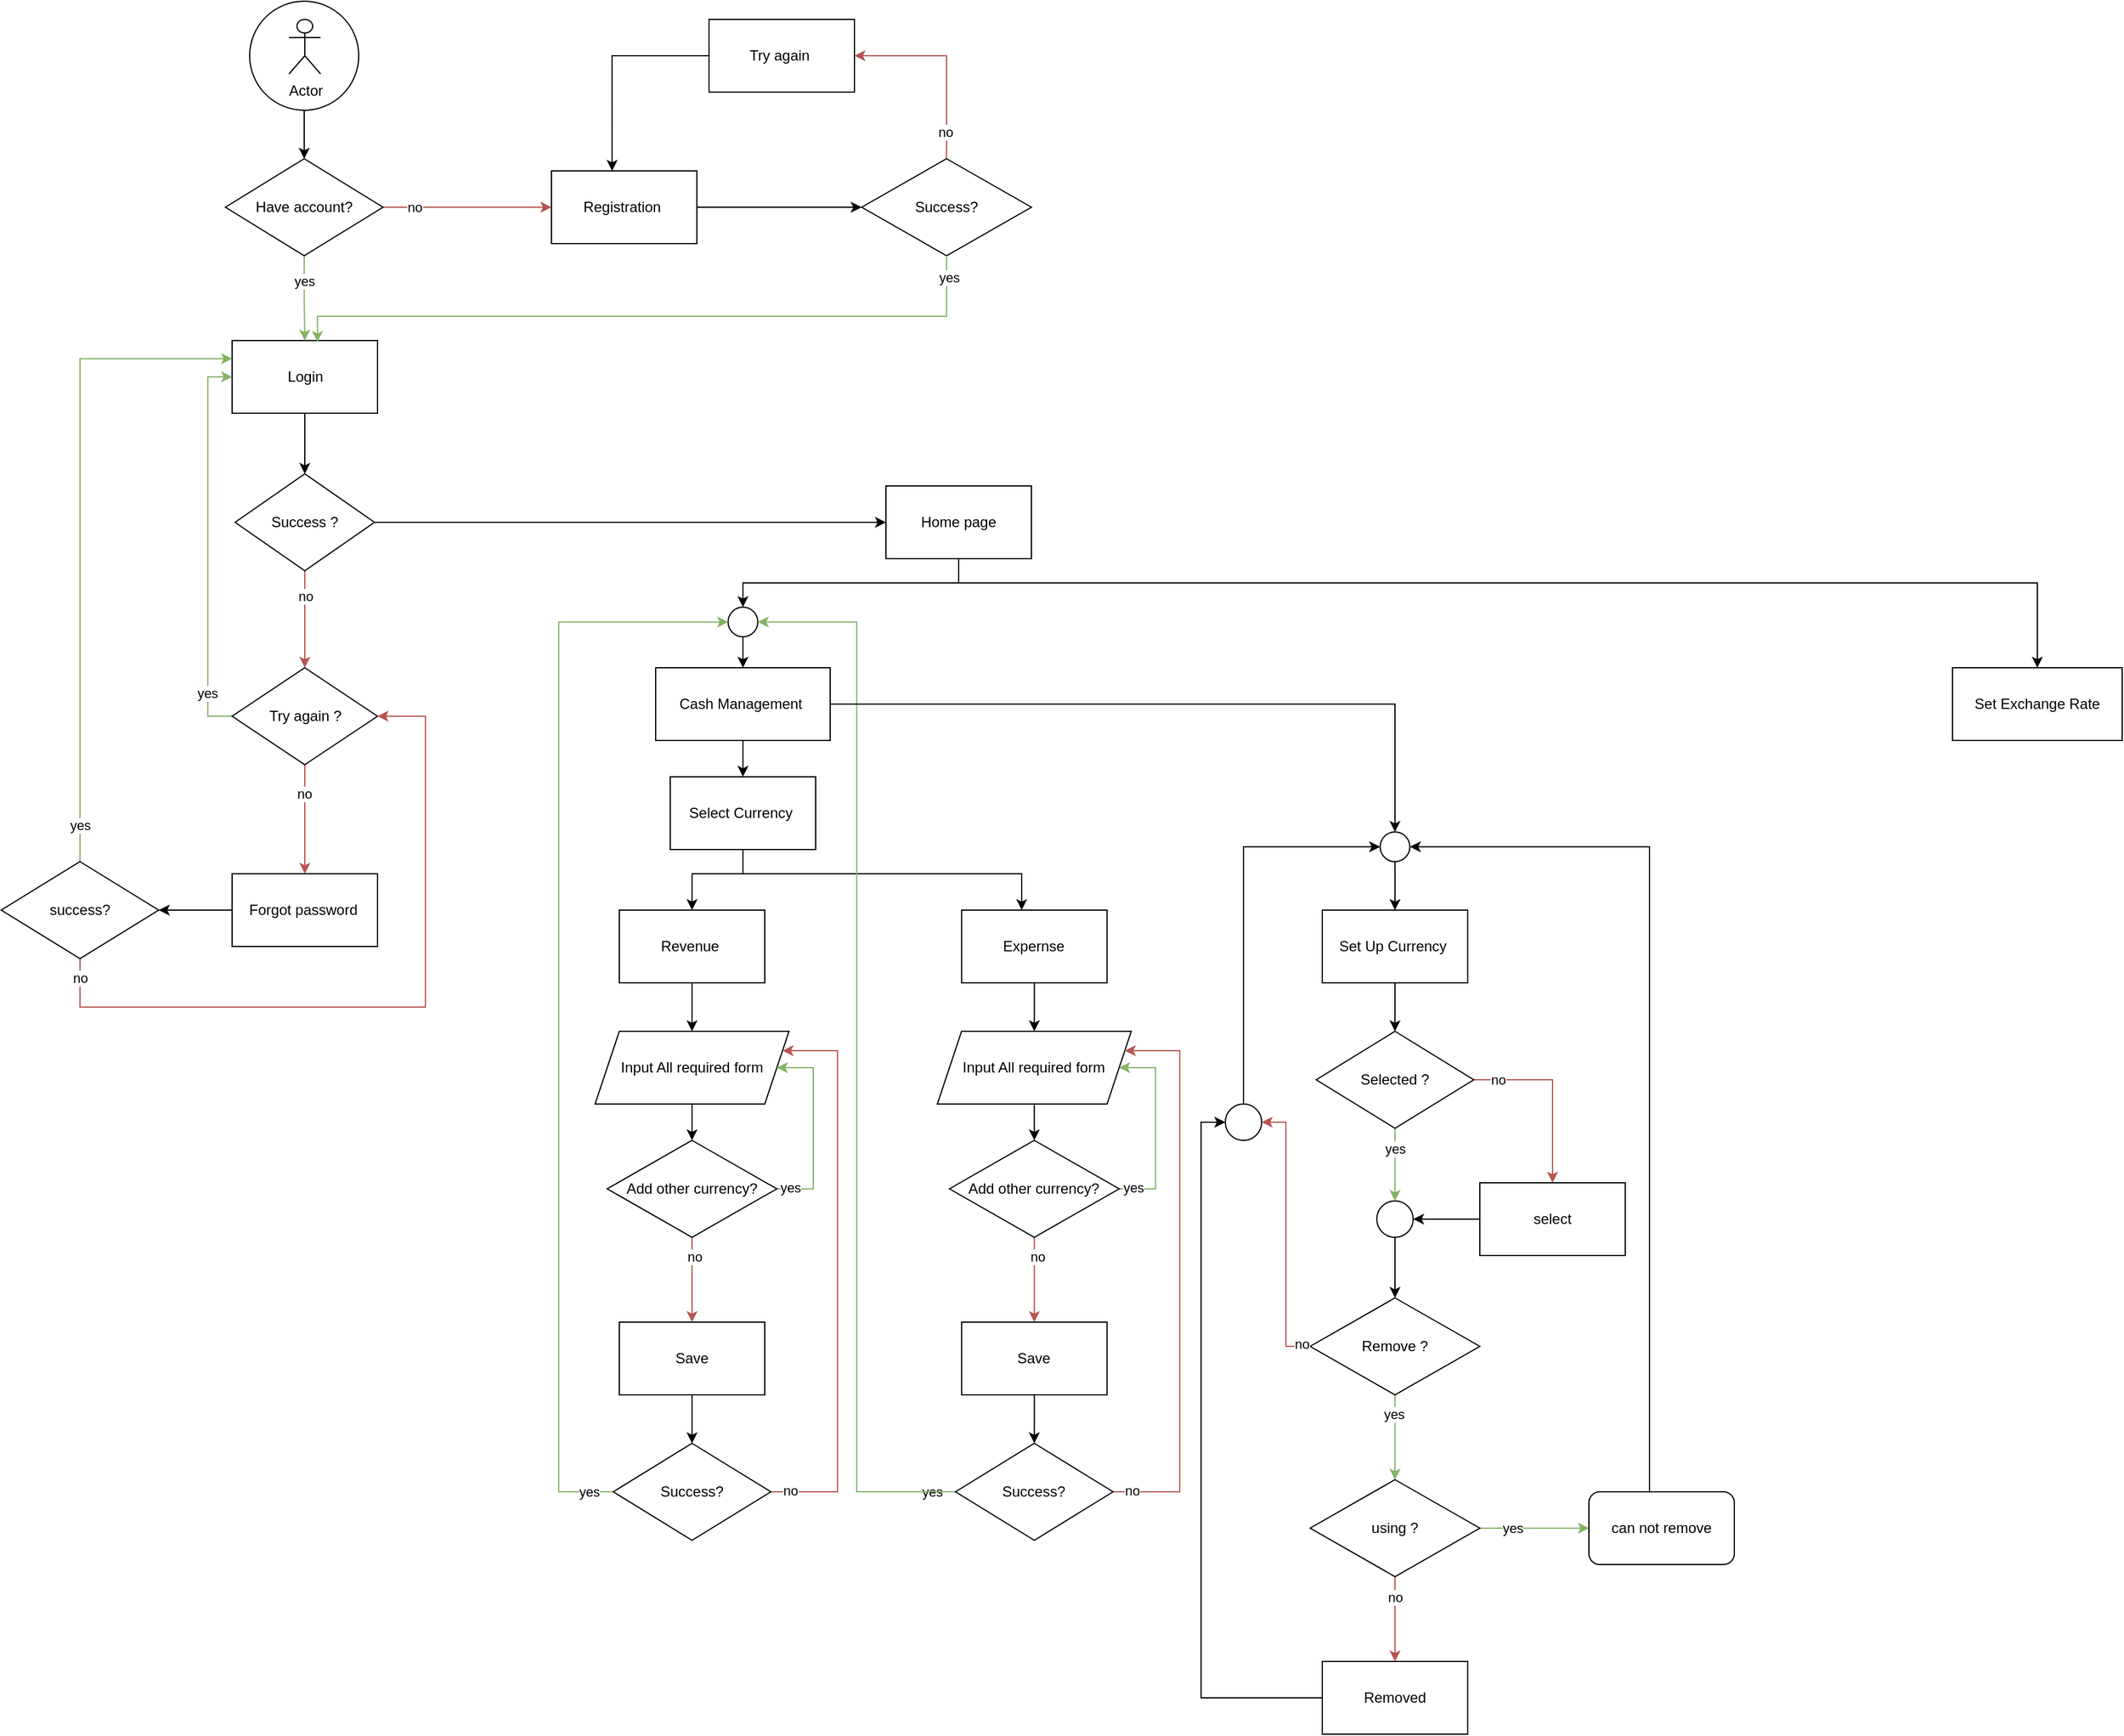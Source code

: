 <mxfile version="22.1.21" type="github">
  <diagram name="Page-1" id="sFdaFdxDaXIZGCfl0hoK">
    <mxGraphModel dx="2876" dy="1120" grid="1" gridSize="10" guides="1" tooltips="1" connect="1" arrows="1" fold="1" page="1" pageScale="1" pageWidth="827" pageHeight="1169" math="0" shadow="0">
      <root>
        <mxCell id="0" />
        <mxCell id="1" parent="0" />
        <mxCell id="cbAIEBdqqNmtDcaVRpag-26" style="edgeStyle=orthogonalEdgeStyle;rounded=0;orthogonalLoop=1;jettySize=auto;html=1;entryX=0.5;entryY=0;entryDx=0;entryDy=0;" parent="1" source="v3WD2MxnCzHF7l0SVA99-8" target="cbAIEBdqqNmtDcaVRpag-25" edge="1">
          <mxGeometry relative="1" as="geometry" />
        </mxCell>
        <mxCell id="v3WD2MxnCzHF7l0SVA99-8" value="" style="ellipse;whiteSpace=wrap;html=1;aspect=fixed;" parent="1" vertex="1">
          <mxGeometry x="45" y="60" width="90" height="90" as="geometry" />
        </mxCell>
        <mxCell id="cbAIEBdqqNmtDcaVRpag-39" style="edgeStyle=orthogonalEdgeStyle;rounded=0;orthogonalLoop=1;jettySize=auto;html=1;entryX=0.5;entryY=0;entryDx=0;entryDy=0;" parent="1" source="cbAIEBdqqNmtDcaVRpag-8" target="cbAIEBdqqNmtDcaVRpag-38" edge="1">
          <mxGeometry relative="1" as="geometry" />
        </mxCell>
        <mxCell id="cbAIEBdqqNmtDcaVRpag-8" value="Login" style="rounded=0;whiteSpace=wrap;html=1;" parent="1" vertex="1">
          <mxGeometry x="30.5" y="340" width="120" height="60" as="geometry" />
        </mxCell>
        <mxCell id="cbAIEBdqqNmtDcaVRpag-27" value="" style="edgeStyle=orthogonalEdgeStyle;rounded=0;orthogonalLoop=1;jettySize=auto;html=1;fillColor=#d5e8d4;strokeColor=#82b366;" parent="1" source="cbAIEBdqqNmtDcaVRpag-25" target="cbAIEBdqqNmtDcaVRpag-8" edge="1">
          <mxGeometry relative="1" as="geometry" />
        </mxCell>
        <mxCell id="cbAIEBdqqNmtDcaVRpag-62" value="yes" style="edgeLabel;html=1;align=center;verticalAlign=middle;resizable=0;points=[];" parent="cbAIEBdqqNmtDcaVRpag-27" vertex="1" connectable="0">
          <mxGeometry x="-0.734" relative="1" as="geometry">
            <mxPoint y="11" as="offset" />
          </mxGeometry>
        </mxCell>
        <mxCell id="cbAIEBdqqNmtDcaVRpag-29" style="edgeStyle=orthogonalEdgeStyle;rounded=0;orthogonalLoop=1;jettySize=auto;html=1;fillColor=#f8cecc;strokeColor=#b85450;" parent="1" source="cbAIEBdqqNmtDcaVRpag-25" target="cbAIEBdqqNmtDcaVRpag-28" edge="1">
          <mxGeometry relative="1" as="geometry" />
        </mxCell>
        <mxCell id="cbAIEBdqqNmtDcaVRpag-61" value="no" style="edgeLabel;html=1;align=center;verticalAlign=middle;resizable=0;points=[];" parent="cbAIEBdqqNmtDcaVRpag-29" vertex="1" connectable="0">
          <mxGeometry x="0.089" relative="1" as="geometry">
            <mxPoint x="-50" as="offset" />
          </mxGeometry>
        </mxCell>
        <mxCell id="cbAIEBdqqNmtDcaVRpag-25" value="Have account?" style="rhombus;whiteSpace=wrap;html=1;" parent="1" vertex="1">
          <mxGeometry x="25" y="190" width="130" height="80" as="geometry" />
        </mxCell>
        <mxCell id="cbAIEBdqqNmtDcaVRpag-32" style="edgeStyle=orthogonalEdgeStyle;rounded=0;orthogonalLoop=1;jettySize=auto;html=1;entryX=0;entryY=0.5;entryDx=0;entryDy=0;" parent="1" source="cbAIEBdqqNmtDcaVRpag-28" target="cbAIEBdqqNmtDcaVRpag-30" edge="1">
          <mxGeometry relative="1" as="geometry" />
        </mxCell>
        <mxCell id="cbAIEBdqqNmtDcaVRpag-28" value="Registration&amp;nbsp;" style="rounded=0;whiteSpace=wrap;html=1;" parent="1" vertex="1">
          <mxGeometry x="294" y="200" width="120" height="60" as="geometry" />
        </mxCell>
        <mxCell id="cbAIEBdqqNmtDcaVRpag-71" style="edgeStyle=orthogonalEdgeStyle;rounded=0;orthogonalLoop=1;jettySize=auto;html=1;entryX=1;entryY=0.5;entryDx=0;entryDy=0;exitX=0.5;exitY=0;exitDx=0;exitDy=0;fillColor=#f8cecc;strokeColor=#b85450;" parent="1" source="cbAIEBdqqNmtDcaVRpag-30" target="cbAIEBdqqNmtDcaVRpag-65" edge="1">
          <mxGeometry relative="1" as="geometry">
            <Array as="points">
              <mxPoint x="620" y="105" />
            </Array>
          </mxGeometry>
        </mxCell>
        <mxCell id="cbAIEBdqqNmtDcaVRpag-72" value="no" style="edgeLabel;html=1;align=center;verticalAlign=middle;resizable=0;points=[];" parent="cbAIEBdqqNmtDcaVRpag-71" vertex="1" connectable="0">
          <mxGeometry x="-0.721" y="1" relative="1" as="geometry">
            <mxPoint as="offset" />
          </mxGeometry>
        </mxCell>
        <mxCell id="cbAIEBdqqNmtDcaVRpag-30" value="Success?" style="rhombus;whiteSpace=wrap;html=1;" parent="1" vertex="1">
          <mxGeometry x="550" y="190" width="140" height="80" as="geometry" />
        </mxCell>
        <mxCell id="JdCSDH2BRABHnU54pqJm-5" style="edgeStyle=orthogonalEdgeStyle;rounded=0;orthogonalLoop=1;jettySize=auto;html=1;entryX=0.5;entryY=0;entryDx=0;entryDy=0;" parent="1" source="JdCSDH2BRABHnU54pqJm-6" target="JdCSDH2BRABHnU54pqJm-4" edge="1">
          <mxGeometry relative="1" as="geometry">
            <Array as="points">
              <mxPoint x="452" y="570" />
            </Array>
          </mxGeometry>
        </mxCell>
        <mxCell id="JdCSDH2BRABHnU54pqJm-101" style="edgeStyle=orthogonalEdgeStyle;rounded=0;orthogonalLoop=1;jettySize=auto;html=1;entryX=0.5;entryY=0;entryDx=0;entryDy=0;" parent="1" source="cbAIEBdqqNmtDcaVRpag-36" target="JdCSDH2BRABHnU54pqJm-100" edge="1">
          <mxGeometry relative="1" as="geometry">
            <Array as="points">
              <mxPoint x="630" y="540" />
              <mxPoint x="1520" y="540" />
            </Array>
          </mxGeometry>
        </mxCell>
        <mxCell id="cbAIEBdqqNmtDcaVRpag-36" value="Home page" style="rounded=0;whiteSpace=wrap;html=1;" parent="1" vertex="1">
          <mxGeometry x="570" y="460" width="120" height="60" as="geometry" />
        </mxCell>
        <mxCell id="cbAIEBdqqNmtDcaVRpag-78" style="edgeStyle=orthogonalEdgeStyle;rounded=0;orthogonalLoop=1;jettySize=auto;html=1;entryX=0.5;entryY=0;entryDx=0;entryDy=0;fillColor=#f8cecc;strokeColor=#b85450;" parent="1" source="cbAIEBdqqNmtDcaVRpag-38" target="cbAIEBdqqNmtDcaVRpag-44" edge="1">
          <mxGeometry relative="1" as="geometry" />
        </mxCell>
        <mxCell id="cbAIEBdqqNmtDcaVRpag-79" value="no&lt;br&gt;" style="edgeLabel;html=1;align=center;verticalAlign=middle;resizable=0;points=[];" parent="cbAIEBdqqNmtDcaVRpag-78" vertex="1" connectable="0">
          <mxGeometry x="-0.617" y="-2" relative="1" as="geometry">
            <mxPoint x="2" y="5" as="offset" />
          </mxGeometry>
        </mxCell>
        <mxCell id="cbAIEBdqqNmtDcaVRpag-90" style="edgeStyle=orthogonalEdgeStyle;rounded=0;orthogonalLoop=1;jettySize=auto;html=1;" parent="1" source="cbAIEBdqqNmtDcaVRpag-38" target="cbAIEBdqqNmtDcaVRpag-36" edge="1">
          <mxGeometry relative="1" as="geometry" />
        </mxCell>
        <mxCell id="cbAIEBdqqNmtDcaVRpag-38" value="Success ?" style="rhombus;whiteSpace=wrap;html=1;" parent="1" vertex="1">
          <mxGeometry x="33" y="450" width="115" height="80" as="geometry" />
        </mxCell>
        <mxCell id="cbAIEBdqqNmtDcaVRpag-48" style="edgeStyle=orthogonalEdgeStyle;rounded=0;orthogonalLoop=1;jettySize=auto;html=1;entryX=0;entryY=0.5;entryDx=0;entryDy=0;exitX=0;exitY=0.5;exitDx=0;exitDy=0;fillColor=#d5e8d4;strokeColor=#82b366;" parent="1" source="cbAIEBdqqNmtDcaVRpag-44" target="cbAIEBdqqNmtDcaVRpag-8" edge="1">
          <mxGeometry relative="1" as="geometry">
            <mxPoint x="-20" y="640" as="targetPoint" />
          </mxGeometry>
        </mxCell>
        <mxCell id="cbAIEBdqqNmtDcaVRpag-82" value="yes" style="edgeLabel;html=1;align=center;verticalAlign=middle;resizable=0;points=[];" parent="cbAIEBdqqNmtDcaVRpag-48" vertex="1" connectable="0">
          <mxGeometry x="-0.659" y="-3" relative="1" as="geometry">
            <mxPoint x="-4" y="15" as="offset" />
          </mxGeometry>
        </mxCell>
        <mxCell id="cbAIEBdqqNmtDcaVRpag-50" style="edgeStyle=orthogonalEdgeStyle;rounded=0;orthogonalLoop=1;jettySize=auto;html=1;entryX=0.5;entryY=0;entryDx=0;entryDy=0;fillColor=#f8cecc;strokeColor=#b85450;" parent="1" source="cbAIEBdqqNmtDcaVRpag-44" target="cbAIEBdqqNmtDcaVRpag-49" edge="1">
          <mxGeometry relative="1" as="geometry" />
        </mxCell>
        <mxCell id="cbAIEBdqqNmtDcaVRpag-87" value="no" style="edgeLabel;html=1;align=center;verticalAlign=middle;resizable=0;points=[];" parent="cbAIEBdqqNmtDcaVRpag-50" vertex="1" connectable="0">
          <mxGeometry x="-0.479" y="-1" relative="1" as="geometry">
            <mxPoint as="offset" />
          </mxGeometry>
        </mxCell>
        <mxCell id="cbAIEBdqqNmtDcaVRpag-44" value="Try again ?" style="rhombus;whiteSpace=wrap;html=1;" parent="1" vertex="1">
          <mxGeometry x="30.5" y="610" width="120" height="80" as="geometry" />
        </mxCell>
        <mxCell id="cbAIEBdqqNmtDcaVRpag-81" style="edgeStyle=orthogonalEdgeStyle;rounded=0;orthogonalLoop=1;jettySize=auto;html=1;entryX=1;entryY=0.5;entryDx=0;entryDy=0;" parent="1" source="cbAIEBdqqNmtDcaVRpag-49" target="cbAIEBdqqNmtDcaVRpag-51" edge="1">
          <mxGeometry relative="1" as="geometry" />
        </mxCell>
        <mxCell id="cbAIEBdqqNmtDcaVRpag-49" value="Forgot password&amp;nbsp;" style="rounded=0;whiteSpace=wrap;html=1;" parent="1" vertex="1">
          <mxGeometry x="30.5" y="780" width="120" height="60" as="geometry" />
        </mxCell>
        <mxCell id="cbAIEBdqqNmtDcaVRpag-83" style="edgeStyle=orthogonalEdgeStyle;rounded=0;orthogonalLoop=1;jettySize=auto;html=1;entryX=1;entryY=0.5;entryDx=0;entryDy=0;fillColor=#f8cecc;strokeColor=#b85450;" parent="1" source="cbAIEBdqqNmtDcaVRpag-51" target="cbAIEBdqqNmtDcaVRpag-44" edge="1">
          <mxGeometry relative="1" as="geometry">
            <Array as="points">
              <mxPoint x="-95" y="890" />
              <mxPoint x="190" y="890" />
              <mxPoint x="190" y="650" />
            </Array>
          </mxGeometry>
        </mxCell>
        <mxCell id="cbAIEBdqqNmtDcaVRpag-84" value="no" style="edgeLabel;html=1;align=center;verticalAlign=middle;resizable=0;points=[];" parent="cbAIEBdqqNmtDcaVRpag-83" vertex="1" connectable="0">
          <mxGeometry x="-0.732" relative="1" as="geometry">
            <mxPoint x="-41" y="-24" as="offset" />
          </mxGeometry>
        </mxCell>
        <mxCell id="cbAIEBdqqNmtDcaVRpag-85" style="edgeStyle=orthogonalEdgeStyle;rounded=0;orthogonalLoop=1;jettySize=auto;html=1;entryX=0;entryY=0.25;entryDx=0;entryDy=0;fillColor=#d5e8d4;strokeColor=#82b366;" parent="1" source="cbAIEBdqqNmtDcaVRpag-51" target="cbAIEBdqqNmtDcaVRpag-8" edge="1">
          <mxGeometry relative="1" as="geometry">
            <Array as="points">
              <mxPoint x="-95" y="355" />
            </Array>
          </mxGeometry>
        </mxCell>
        <mxCell id="cbAIEBdqqNmtDcaVRpag-86" value="yes" style="edgeLabel;html=1;align=center;verticalAlign=middle;resizable=0;points=[];" parent="cbAIEBdqqNmtDcaVRpag-85" vertex="1" connectable="0">
          <mxGeometry x="-0.879" y="4" relative="1" as="geometry">
            <mxPoint x="4" y="2" as="offset" />
          </mxGeometry>
        </mxCell>
        <mxCell id="cbAIEBdqqNmtDcaVRpag-51" value="success?" style="rhombus;whiteSpace=wrap;html=1;" parent="1" vertex="1">
          <mxGeometry x="-160" y="770" width="130" height="80" as="geometry" />
        </mxCell>
        <mxCell id="cbAIEBdqqNmtDcaVRpag-65" value="Try again&amp;nbsp;" style="rounded=0;whiteSpace=wrap;html=1;" parent="1" vertex="1">
          <mxGeometry x="424" y="75" width="120" height="60" as="geometry" />
        </mxCell>
        <mxCell id="cbAIEBdqqNmtDcaVRpag-68" style="edgeStyle=orthogonalEdgeStyle;rounded=0;orthogonalLoop=1;jettySize=auto;html=1;entryX=0.417;entryY=0;entryDx=0;entryDy=0;entryPerimeter=0;" parent="1" source="cbAIEBdqqNmtDcaVRpag-65" target="cbAIEBdqqNmtDcaVRpag-28" edge="1">
          <mxGeometry relative="1" as="geometry" />
        </mxCell>
        <mxCell id="cbAIEBdqqNmtDcaVRpag-88" style="edgeStyle=orthogonalEdgeStyle;rounded=0;orthogonalLoop=1;jettySize=auto;html=1;entryX=0.587;entryY=0.019;entryDx=0;entryDy=0;entryPerimeter=0;fillColor=#d5e8d4;strokeColor=#82b366;" parent="1" source="cbAIEBdqqNmtDcaVRpag-30" target="cbAIEBdqqNmtDcaVRpag-8" edge="1">
          <mxGeometry relative="1" as="geometry">
            <Array as="points">
              <mxPoint x="620" y="320" />
              <mxPoint x="100" y="320" />
            </Array>
          </mxGeometry>
        </mxCell>
        <mxCell id="cbAIEBdqqNmtDcaVRpag-89" value="yes" style="edgeLabel;html=1;align=center;verticalAlign=middle;resizable=0;points=[];" parent="cbAIEBdqqNmtDcaVRpag-88" vertex="1" connectable="0">
          <mxGeometry x="-0.94" y="2" relative="1" as="geometry">
            <mxPoint as="offset" />
          </mxGeometry>
        </mxCell>
        <mxCell id="JdCSDH2BRABHnU54pqJm-3" value="Actor" style="shape=umlActor;verticalLabelPosition=bottom;verticalAlign=top;html=1;outlineConnect=0;" parent="1" vertex="1">
          <mxGeometry x="77.5" y="75" width="26" height="45" as="geometry" />
        </mxCell>
        <mxCell id="JdCSDH2BRABHnU54pqJm-9" style="edgeStyle=orthogonalEdgeStyle;rounded=0;orthogonalLoop=1;jettySize=auto;html=1;entryX=0.5;entryY=0;entryDx=0;entryDy=0;" parent="1" source="JdCSDH2BRABHnU54pqJm-4" target="JdCSDH2BRABHnU54pqJm-8" edge="1">
          <mxGeometry relative="1" as="geometry" />
        </mxCell>
        <mxCell id="JdCSDH2BRABHnU54pqJm-4" value="Cash Management&amp;nbsp;" style="rounded=0;whiteSpace=wrap;html=1;" parent="1" vertex="1">
          <mxGeometry x="380" y="610" width="144" height="60" as="geometry" />
        </mxCell>
        <mxCell id="JdCSDH2BRABHnU54pqJm-7" value="" style="edgeStyle=orthogonalEdgeStyle;rounded=0;orthogonalLoop=1;jettySize=auto;html=1;entryX=0.5;entryY=0;entryDx=0;entryDy=0;" parent="1" source="cbAIEBdqqNmtDcaVRpag-36" target="JdCSDH2BRABHnU54pqJm-6" edge="1">
          <mxGeometry relative="1" as="geometry">
            <mxPoint x="630" y="530" as="sourcePoint" />
            <mxPoint x="422" y="580" as="targetPoint" />
            <Array as="points">
              <mxPoint x="630" y="540" />
              <mxPoint x="452" y="540" />
            </Array>
          </mxGeometry>
        </mxCell>
        <mxCell id="JdCSDH2BRABHnU54pqJm-6" value="" style="ellipse;whiteSpace=wrap;html=1;aspect=fixed;" parent="1" vertex="1">
          <mxGeometry x="439.75" y="560" width="24.5" height="24.5" as="geometry" />
        </mxCell>
        <mxCell id="JdCSDH2BRABHnU54pqJm-12" style="edgeStyle=orthogonalEdgeStyle;rounded=0;orthogonalLoop=1;jettySize=auto;html=1;entryX=0.5;entryY=0;entryDx=0;entryDy=0;" parent="1" source="JdCSDH2BRABHnU54pqJm-8" target="JdCSDH2BRABHnU54pqJm-11" edge="1">
          <mxGeometry relative="1" as="geometry">
            <Array as="points">
              <mxPoint x="452" y="780" />
              <mxPoint x="410" y="780" />
            </Array>
          </mxGeometry>
        </mxCell>
        <mxCell id="JdCSDH2BRABHnU54pqJm-47" style="edgeStyle=orthogonalEdgeStyle;rounded=0;orthogonalLoop=1;jettySize=auto;html=1;" parent="1" source="JdCSDH2BRABHnU54pqJm-8" target="JdCSDH2BRABHnU54pqJm-32" edge="1">
          <mxGeometry relative="1" as="geometry">
            <Array as="points">
              <mxPoint x="452" y="780" />
              <mxPoint x="682" y="780" />
            </Array>
          </mxGeometry>
        </mxCell>
        <mxCell id="JdCSDH2BRABHnU54pqJm-8" value="Select Currency&amp;nbsp;" style="rounded=0;whiteSpace=wrap;html=1;" parent="1" vertex="1">
          <mxGeometry x="392" y="700" width="120" height="60" as="geometry" />
        </mxCell>
        <mxCell id="JdCSDH2BRABHnU54pqJm-14" style="edgeStyle=orthogonalEdgeStyle;rounded=0;orthogonalLoop=1;jettySize=auto;html=1;" parent="1" source="JdCSDH2BRABHnU54pqJm-11" target="JdCSDH2BRABHnU54pqJm-13" edge="1">
          <mxGeometry relative="1" as="geometry" />
        </mxCell>
        <mxCell id="JdCSDH2BRABHnU54pqJm-11" value="Revenue&amp;nbsp;" style="rounded=0;whiteSpace=wrap;html=1;" parent="1" vertex="1">
          <mxGeometry x="350" y="810" width="120" height="60" as="geometry" />
        </mxCell>
        <mxCell id="JdCSDH2BRABHnU54pqJm-17" style="edgeStyle=orthogonalEdgeStyle;rounded=0;orthogonalLoop=1;jettySize=auto;html=1;entryX=0.5;entryY=0;entryDx=0;entryDy=0;" parent="1" source="JdCSDH2BRABHnU54pqJm-13" target="JdCSDH2BRABHnU54pqJm-15" edge="1">
          <mxGeometry relative="1" as="geometry" />
        </mxCell>
        <mxCell id="JdCSDH2BRABHnU54pqJm-13" value="Input All required form" style="shape=parallelogram;perimeter=parallelogramPerimeter;whiteSpace=wrap;html=1;fixedSize=1;" parent="1" vertex="1">
          <mxGeometry x="330" y="910" width="160" height="60" as="geometry" />
        </mxCell>
        <mxCell id="JdCSDH2BRABHnU54pqJm-18" style="edgeStyle=orthogonalEdgeStyle;rounded=0;orthogonalLoop=1;jettySize=auto;html=1;entryX=1;entryY=0.5;entryDx=0;entryDy=0;exitX=1;exitY=0.5;exitDx=0;exitDy=0;fillColor=#d5e8d4;strokeColor=#82b366;" parent="1" source="JdCSDH2BRABHnU54pqJm-15" target="JdCSDH2BRABHnU54pqJm-13" edge="1">
          <mxGeometry relative="1" as="geometry">
            <Array as="points">
              <mxPoint x="510" y="1040" />
              <mxPoint x="510" y="940" />
            </Array>
          </mxGeometry>
        </mxCell>
        <mxCell id="JdCSDH2BRABHnU54pqJm-19" value="yes" style="edgeLabel;html=1;align=center;verticalAlign=middle;resizable=0;points=[];" parent="JdCSDH2BRABHnU54pqJm-18" vertex="1" connectable="0">
          <mxGeometry x="-0.872" relative="1" as="geometry">
            <mxPoint x="1" y="-1" as="offset" />
          </mxGeometry>
        </mxCell>
        <mxCell id="JdCSDH2BRABHnU54pqJm-21" value="" style="edgeStyle=orthogonalEdgeStyle;rounded=0;orthogonalLoop=1;jettySize=auto;html=1;fillColor=#f8cecc;strokeColor=#b85450;" parent="1" source="JdCSDH2BRABHnU54pqJm-15" target="JdCSDH2BRABHnU54pqJm-20" edge="1">
          <mxGeometry relative="1" as="geometry" />
        </mxCell>
        <mxCell id="JdCSDH2BRABHnU54pqJm-26" value="no" style="edgeLabel;html=1;align=center;verticalAlign=middle;resizable=0;points=[];" parent="JdCSDH2BRABHnU54pqJm-21" vertex="1" connectable="0">
          <mxGeometry x="-0.546" y="2" relative="1" as="geometry">
            <mxPoint as="offset" />
          </mxGeometry>
        </mxCell>
        <mxCell id="JdCSDH2BRABHnU54pqJm-15" value="Add other currency?" style="rhombus;whiteSpace=wrap;html=1;" parent="1" vertex="1">
          <mxGeometry x="340" y="1000" width="140" height="80" as="geometry" />
        </mxCell>
        <mxCell id="JdCSDH2BRABHnU54pqJm-25" style="edgeStyle=orthogonalEdgeStyle;rounded=0;orthogonalLoop=1;jettySize=auto;html=1;entryX=0.5;entryY=0;entryDx=0;entryDy=0;" parent="1" source="JdCSDH2BRABHnU54pqJm-20" target="JdCSDH2BRABHnU54pqJm-22" edge="1">
          <mxGeometry relative="1" as="geometry" />
        </mxCell>
        <mxCell id="JdCSDH2BRABHnU54pqJm-20" value="Save" style="rounded=0;whiteSpace=wrap;html=1;" parent="1" vertex="1">
          <mxGeometry x="350" y="1150" width="120" height="60" as="geometry" />
        </mxCell>
        <mxCell id="JdCSDH2BRABHnU54pqJm-27" style="edgeStyle=orthogonalEdgeStyle;rounded=0;orthogonalLoop=1;jettySize=auto;html=1;entryX=1;entryY=0.25;entryDx=0;entryDy=0;fillColor=#f8cecc;strokeColor=#b85450;" parent="1" source="JdCSDH2BRABHnU54pqJm-22" target="JdCSDH2BRABHnU54pqJm-13" edge="1">
          <mxGeometry relative="1" as="geometry">
            <Array as="points">
              <mxPoint x="530" y="1290" />
              <mxPoint x="530" y="926" />
            </Array>
          </mxGeometry>
        </mxCell>
        <mxCell id="JdCSDH2BRABHnU54pqJm-28" value="no" style="edgeLabel;html=1;align=center;verticalAlign=middle;resizable=0;points=[];" parent="JdCSDH2BRABHnU54pqJm-27" vertex="1" connectable="0">
          <mxGeometry x="-0.933" y="1" relative="1" as="geometry">
            <mxPoint as="offset" />
          </mxGeometry>
        </mxCell>
        <mxCell id="JdCSDH2BRABHnU54pqJm-29" style="edgeStyle=orthogonalEdgeStyle;rounded=0;orthogonalLoop=1;jettySize=auto;html=1;entryX=0;entryY=0.5;entryDx=0;entryDy=0;fillColor=#d5e8d4;strokeColor=#82b366;" parent="1" source="JdCSDH2BRABHnU54pqJm-22" target="JdCSDH2BRABHnU54pqJm-6" edge="1">
          <mxGeometry relative="1" as="geometry">
            <Array as="points">
              <mxPoint x="300" y="1290" />
              <mxPoint x="300" y="572" />
            </Array>
          </mxGeometry>
        </mxCell>
        <mxCell id="JdCSDH2BRABHnU54pqJm-30" value="yes" style="edgeLabel;html=1;align=center;verticalAlign=middle;resizable=0;points=[];" parent="JdCSDH2BRABHnU54pqJm-29" vertex="1" connectable="0">
          <mxGeometry x="-0.956" relative="1" as="geometry">
            <mxPoint as="offset" />
          </mxGeometry>
        </mxCell>
        <mxCell id="JdCSDH2BRABHnU54pqJm-22" value="Success?" style="rhombus;whiteSpace=wrap;html=1;" parent="1" vertex="1">
          <mxGeometry x="345" y="1250" width="130" height="80" as="geometry" />
        </mxCell>
        <mxCell id="JdCSDH2BRABHnU54pqJm-31" style="edgeStyle=orthogonalEdgeStyle;rounded=0;orthogonalLoop=1;jettySize=auto;html=1;" parent="1" source="JdCSDH2BRABHnU54pqJm-32" target="JdCSDH2BRABHnU54pqJm-34" edge="1">
          <mxGeometry relative="1" as="geometry" />
        </mxCell>
        <mxCell id="JdCSDH2BRABHnU54pqJm-32" value="Expernse" style="rounded=0;whiteSpace=wrap;html=1;" parent="1" vertex="1">
          <mxGeometry x="632.41" y="810" width="120" height="60" as="geometry" />
        </mxCell>
        <mxCell id="JdCSDH2BRABHnU54pqJm-33" style="edgeStyle=orthogonalEdgeStyle;rounded=0;orthogonalLoop=1;jettySize=auto;html=1;entryX=0.5;entryY=0;entryDx=0;entryDy=0;" parent="1" source="JdCSDH2BRABHnU54pqJm-34" target="JdCSDH2BRABHnU54pqJm-39" edge="1">
          <mxGeometry relative="1" as="geometry" />
        </mxCell>
        <mxCell id="JdCSDH2BRABHnU54pqJm-34" value="Input All required form" style="shape=parallelogram;perimeter=parallelogramPerimeter;whiteSpace=wrap;html=1;fixedSize=1;" parent="1" vertex="1">
          <mxGeometry x="612.41" y="910" width="160" height="60" as="geometry" />
        </mxCell>
        <mxCell id="JdCSDH2BRABHnU54pqJm-35" style="edgeStyle=orthogonalEdgeStyle;rounded=0;orthogonalLoop=1;jettySize=auto;html=1;entryX=1;entryY=0.5;entryDx=0;entryDy=0;exitX=1;exitY=0.5;exitDx=0;exitDy=0;fillColor=#d5e8d4;strokeColor=#82b366;" parent="1" source="JdCSDH2BRABHnU54pqJm-39" target="JdCSDH2BRABHnU54pqJm-34" edge="1">
          <mxGeometry relative="1" as="geometry">
            <Array as="points">
              <mxPoint x="792.41" y="1040" />
              <mxPoint x="792.41" y="940" />
            </Array>
          </mxGeometry>
        </mxCell>
        <mxCell id="JdCSDH2BRABHnU54pqJm-36" value="yes" style="edgeLabel;html=1;align=center;verticalAlign=middle;resizable=0;points=[];" parent="JdCSDH2BRABHnU54pqJm-35" vertex="1" connectable="0">
          <mxGeometry x="-0.872" relative="1" as="geometry">
            <mxPoint x="1" y="-1" as="offset" />
          </mxGeometry>
        </mxCell>
        <mxCell id="JdCSDH2BRABHnU54pqJm-37" value="" style="edgeStyle=orthogonalEdgeStyle;rounded=0;orthogonalLoop=1;jettySize=auto;html=1;fillColor=#f8cecc;strokeColor=#b85450;" parent="1" source="JdCSDH2BRABHnU54pqJm-39" target="JdCSDH2BRABHnU54pqJm-41" edge="1">
          <mxGeometry relative="1" as="geometry" />
        </mxCell>
        <mxCell id="JdCSDH2BRABHnU54pqJm-38" value="no" style="edgeLabel;html=1;align=center;verticalAlign=middle;resizable=0;points=[];" parent="JdCSDH2BRABHnU54pqJm-37" vertex="1" connectable="0">
          <mxGeometry x="-0.546" y="2" relative="1" as="geometry">
            <mxPoint as="offset" />
          </mxGeometry>
        </mxCell>
        <mxCell id="JdCSDH2BRABHnU54pqJm-39" value="Add other currency?" style="rhombus;whiteSpace=wrap;html=1;" parent="1" vertex="1">
          <mxGeometry x="622.41" y="1000" width="140" height="80" as="geometry" />
        </mxCell>
        <mxCell id="JdCSDH2BRABHnU54pqJm-40" style="edgeStyle=orthogonalEdgeStyle;rounded=0;orthogonalLoop=1;jettySize=auto;html=1;entryX=0.5;entryY=0;entryDx=0;entryDy=0;" parent="1" source="JdCSDH2BRABHnU54pqJm-41" target="JdCSDH2BRABHnU54pqJm-45" edge="1">
          <mxGeometry relative="1" as="geometry" />
        </mxCell>
        <mxCell id="JdCSDH2BRABHnU54pqJm-41" value="Save" style="rounded=0;whiteSpace=wrap;html=1;" parent="1" vertex="1">
          <mxGeometry x="632.41" y="1150" width="120" height="60" as="geometry" />
        </mxCell>
        <mxCell id="JdCSDH2BRABHnU54pqJm-42" style="edgeStyle=orthogonalEdgeStyle;rounded=0;orthogonalLoop=1;jettySize=auto;html=1;entryX=1;entryY=0.25;entryDx=0;entryDy=0;fillColor=#f8cecc;strokeColor=#b85450;" parent="1" source="JdCSDH2BRABHnU54pqJm-45" target="JdCSDH2BRABHnU54pqJm-34" edge="1">
          <mxGeometry relative="1" as="geometry">
            <Array as="points">
              <mxPoint x="812.41" y="1290" />
              <mxPoint x="812.41" y="926" />
            </Array>
          </mxGeometry>
        </mxCell>
        <mxCell id="JdCSDH2BRABHnU54pqJm-43" value="no" style="edgeLabel;html=1;align=center;verticalAlign=middle;resizable=0;points=[];" parent="JdCSDH2BRABHnU54pqJm-42" vertex="1" connectable="0">
          <mxGeometry x="-0.933" y="1" relative="1" as="geometry">
            <mxPoint as="offset" />
          </mxGeometry>
        </mxCell>
        <mxCell id="JdCSDH2BRABHnU54pqJm-44" value="yes" style="edgeLabel;html=1;align=center;verticalAlign=middle;resizable=0;points=[];" parent="1" vertex="1" connectable="0">
          <mxGeometry x="607.518" y="1290.067" as="geometry" />
        </mxCell>
        <mxCell id="JdCSDH2BRABHnU54pqJm-46" style="edgeStyle=orthogonalEdgeStyle;rounded=0;orthogonalLoop=1;jettySize=auto;html=1;entryX=1;entryY=0.5;entryDx=0;entryDy=0;fillColor=#d5e8d4;strokeColor=#82b366;" parent="1" source="JdCSDH2BRABHnU54pqJm-45" target="JdCSDH2BRABHnU54pqJm-6" edge="1">
          <mxGeometry relative="1" as="geometry" />
        </mxCell>
        <mxCell id="JdCSDH2BRABHnU54pqJm-45" value="Success?" style="rhombus;whiteSpace=wrap;html=1;" parent="1" vertex="1">
          <mxGeometry x="627.41" y="1250" width="130" height="80" as="geometry" />
        </mxCell>
        <mxCell id="JdCSDH2BRABHnU54pqJm-66" style="edgeStyle=orthogonalEdgeStyle;rounded=0;orthogonalLoop=1;jettySize=auto;html=1;entryX=0.5;entryY=0;entryDx=0;entryDy=0;" parent="1" source="JdCSDH2BRABHnU54pqJm-63" target="JdCSDH2BRABHnU54pqJm-65" edge="1">
          <mxGeometry relative="1" as="geometry" />
        </mxCell>
        <mxCell id="JdCSDH2BRABHnU54pqJm-63" value="Set Up Currency&amp;nbsp;" style="rounded=0;whiteSpace=wrap;html=1;" parent="1" vertex="1">
          <mxGeometry x="930.0" y="810" width="120" height="60" as="geometry" />
        </mxCell>
        <mxCell id="JdCSDH2BRABHnU54pqJm-68" style="edgeStyle=orthogonalEdgeStyle;rounded=0;orthogonalLoop=1;jettySize=auto;html=1;fillColor=#f8cecc;strokeColor=#b85450;" parent="1" source="JdCSDH2BRABHnU54pqJm-65" target="JdCSDH2BRABHnU54pqJm-67" edge="1">
          <mxGeometry relative="1" as="geometry" />
        </mxCell>
        <mxCell id="JdCSDH2BRABHnU54pqJm-69" value="no" style="edgeLabel;html=1;align=center;verticalAlign=middle;resizable=0;points=[];" parent="JdCSDH2BRABHnU54pqJm-68" vertex="1" connectable="0">
          <mxGeometry x="-0.743" relative="1" as="geometry">
            <mxPoint as="offset" />
          </mxGeometry>
        </mxCell>
        <mxCell id="JdCSDH2BRABHnU54pqJm-72" style="edgeStyle=orthogonalEdgeStyle;rounded=0;orthogonalLoop=1;jettySize=auto;html=1;fillColor=#d5e8d4;strokeColor=#82b366;" parent="1" source="JdCSDH2BRABHnU54pqJm-65" edge="1">
          <mxGeometry relative="1" as="geometry">
            <mxPoint x="990" y="1050" as="targetPoint" />
          </mxGeometry>
        </mxCell>
        <mxCell id="JdCSDH2BRABHnU54pqJm-73" value="yes" style="edgeLabel;html=1;align=center;verticalAlign=middle;resizable=0;points=[];" parent="JdCSDH2BRABHnU54pqJm-72" vertex="1" connectable="0">
          <mxGeometry x="-0.447" relative="1" as="geometry">
            <mxPoint as="offset" />
          </mxGeometry>
        </mxCell>
        <mxCell id="JdCSDH2BRABHnU54pqJm-65" value="Selected ?" style="rhombus;whiteSpace=wrap;html=1;" parent="1" vertex="1">
          <mxGeometry x="925" y="910" width="130" height="80" as="geometry" />
        </mxCell>
        <mxCell id="JdCSDH2BRABHnU54pqJm-83" style="edgeStyle=orthogonalEdgeStyle;rounded=0;orthogonalLoop=1;jettySize=auto;html=1;entryX=1;entryY=0.5;entryDx=0;entryDy=0;" parent="1" source="JdCSDH2BRABHnU54pqJm-67" target="JdCSDH2BRABHnU54pqJm-76" edge="1">
          <mxGeometry relative="1" as="geometry" />
        </mxCell>
        <mxCell id="JdCSDH2BRABHnU54pqJm-67" value="select&lt;br&gt;" style="rounded=0;whiteSpace=wrap;html=1;" parent="1" vertex="1">
          <mxGeometry x="1060" y="1035" width="120" height="60" as="geometry" />
        </mxCell>
        <mxCell id="JdCSDH2BRABHnU54pqJm-75" style="edgeStyle=orthogonalEdgeStyle;rounded=0;orthogonalLoop=1;jettySize=auto;html=1;" parent="1" source="JdCSDH2BRABHnU54pqJm-76" target="JdCSDH2BRABHnU54pqJm-74" edge="1">
          <mxGeometry relative="1" as="geometry" />
        </mxCell>
        <mxCell id="JdCSDH2BRABHnU54pqJm-86" style="edgeStyle=orthogonalEdgeStyle;rounded=0;orthogonalLoop=1;jettySize=auto;html=1;entryX=0;entryY=0.5;entryDx=0;entryDy=0;exitX=0.5;exitY=0;exitDx=0;exitDy=0;" parent="1" source="whP2paZGUyevdQq-Gnzt-1" target="JdCSDH2BRABHnU54pqJm-80" edge="1">
          <mxGeometry relative="1" as="geometry">
            <mxPoint x="970" y="760" as="targetPoint" />
            <Array as="points">
              <mxPoint x="865" y="758" />
            </Array>
          </mxGeometry>
        </mxCell>
        <mxCell id="JdCSDH2BRABHnU54pqJm-89" style="edgeStyle=orthogonalEdgeStyle;rounded=0;orthogonalLoop=1;jettySize=auto;html=1;entryX=0.5;entryY=0;entryDx=0;entryDy=0;fillColor=#d5e8d4;strokeColor=#82b366;" parent="1" source="JdCSDH2BRABHnU54pqJm-74" target="JdCSDH2BRABHnU54pqJm-88" edge="1">
          <mxGeometry relative="1" as="geometry" />
        </mxCell>
        <mxCell id="JdCSDH2BRABHnU54pqJm-90" value="yes" style="edgeLabel;html=1;align=center;verticalAlign=middle;resizable=0;points=[];" parent="JdCSDH2BRABHnU54pqJm-89" vertex="1" connectable="0">
          <mxGeometry x="-0.556" y="-1" relative="1" as="geometry">
            <mxPoint as="offset" />
          </mxGeometry>
        </mxCell>
        <mxCell id="JdCSDH2BRABHnU54pqJm-74" value="Remove ?" style="rhombus;whiteSpace=wrap;html=1;" parent="1" vertex="1">
          <mxGeometry x="920" y="1130" width="140" height="80" as="geometry" />
        </mxCell>
        <mxCell id="JdCSDH2BRABHnU54pqJm-76" value="" style="ellipse;whiteSpace=wrap;html=1;aspect=fixed;" parent="1" vertex="1">
          <mxGeometry x="975" y="1050" width="30" height="30" as="geometry" />
        </mxCell>
        <mxCell id="JdCSDH2BRABHnU54pqJm-81" value="" style="edgeStyle=orthogonalEdgeStyle;rounded=0;orthogonalLoop=1;jettySize=auto;html=1;entryX=0.5;entryY=0;entryDx=0;entryDy=0;exitX=1;exitY=0.5;exitDx=0;exitDy=0;" parent="1" source="JdCSDH2BRABHnU54pqJm-4" target="JdCSDH2BRABHnU54pqJm-80" edge="1">
          <mxGeometry relative="1" as="geometry">
            <mxPoint x="524" y="640" as="sourcePoint" />
            <mxPoint x="990" y="810" as="targetPoint" />
            <Array as="points" />
          </mxGeometry>
        </mxCell>
        <mxCell id="JdCSDH2BRABHnU54pqJm-82" style="edgeStyle=orthogonalEdgeStyle;rounded=0;orthogonalLoop=1;jettySize=auto;html=1;entryX=0.5;entryY=0;entryDx=0;entryDy=0;" parent="1" source="JdCSDH2BRABHnU54pqJm-80" target="JdCSDH2BRABHnU54pqJm-63" edge="1">
          <mxGeometry relative="1" as="geometry" />
        </mxCell>
        <mxCell id="JdCSDH2BRABHnU54pqJm-80" value="" style="ellipse;whiteSpace=wrap;html=1;aspect=fixed;" parent="1" vertex="1">
          <mxGeometry x="977.75" y="745.5" width="24.5" height="24.5" as="geometry" />
        </mxCell>
        <mxCell id="JdCSDH2BRABHnU54pqJm-92" style="edgeStyle=orthogonalEdgeStyle;rounded=0;orthogonalLoop=1;jettySize=auto;html=1;entryX=0.5;entryY=0;entryDx=0;entryDy=0;fillColor=#f8cecc;strokeColor=#b85450;" parent="1" source="JdCSDH2BRABHnU54pqJm-88" target="JdCSDH2BRABHnU54pqJm-91" edge="1">
          <mxGeometry relative="1" as="geometry" />
        </mxCell>
        <mxCell id="JdCSDH2BRABHnU54pqJm-93" value="no" style="edgeLabel;html=1;align=center;verticalAlign=middle;resizable=0;points=[];" parent="JdCSDH2BRABHnU54pqJm-92" vertex="1" connectable="0">
          <mxGeometry x="-0.535" relative="1" as="geometry">
            <mxPoint as="offset" />
          </mxGeometry>
        </mxCell>
        <mxCell id="JdCSDH2BRABHnU54pqJm-95" style="edgeStyle=orthogonalEdgeStyle;rounded=0;orthogonalLoop=1;jettySize=auto;html=1;entryX=0;entryY=0.5;entryDx=0;entryDy=0;fillColor=#d5e8d4;strokeColor=#82b366;" parent="1" source="JdCSDH2BRABHnU54pqJm-88" target="JdCSDH2BRABHnU54pqJm-94" edge="1">
          <mxGeometry relative="1" as="geometry" />
        </mxCell>
        <mxCell id="JdCSDH2BRABHnU54pqJm-96" value="yes" style="edgeLabel;html=1;align=center;verticalAlign=middle;resizable=0;points=[];" parent="JdCSDH2BRABHnU54pqJm-95" vertex="1" connectable="0">
          <mxGeometry x="-0.415" relative="1" as="geometry">
            <mxPoint as="offset" />
          </mxGeometry>
        </mxCell>
        <mxCell id="JdCSDH2BRABHnU54pqJm-88" value="using ?" style="rhombus;whiteSpace=wrap;html=1;" parent="1" vertex="1">
          <mxGeometry x="920" y="1280" width="140" height="80" as="geometry" />
        </mxCell>
        <mxCell id="JdCSDH2BRABHnU54pqJm-91" value="Removed" style="rounded=0;whiteSpace=wrap;html=1;" parent="1" vertex="1">
          <mxGeometry x="930" y="1430" width="120" height="60" as="geometry" />
        </mxCell>
        <mxCell id="JdCSDH2BRABHnU54pqJm-97" style="edgeStyle=orthogonalEdgeStyle;rounded=0;orthogonalLoop=1;jettySize=auto;html=1;entryX=1;entryY=0.5;entryDx=0;entryDy=0;" parent="1" source="JdCSDH2BRABHnU54pqJm-94" target="JdCSDH2BRABHnU54pqJm-80" edge="1">
          <mxGeometry relative="1" as="geometry">
            <Array as="points">
              <mxPoint x="1200" y="758" />
            </Array>
          </mxGeometry>
        </mxCell>
        <mxCell id="JdCSDH2BRABHnU54pqJm-94" value="can not remove" style="rounded=1;whiteSpace=wrap;html=1;" parent="1" vertex="1">
          <mxGeometry x="1150" y="1290" width="120" height="60" as="geometry" />
        </mxCell>
        <mxCell id="JdCSDH2BRABHnU54pqJm-100" value="Set Exchange Rate" style="rounded=0;whiteSpace=wrap;html=1;" parent="1" vertex="1">
          <mxGeometry x="1450" y="610" width="140" height="60" as="geometry" />
        </mxCell>
        <mxCell id="whP2paZGUyevdQq-Gnzt-2" value="" style="edgeStyle=orthogonalEdgeStyle;rounded=0;orthogonalLoop=1;jettySize=auto;html=1;fillColor=#f8cecc;strokeColor=#b85450;entryX=1;entryY=0.5;entryDx=0;entryDy=0;" edge="1" parent="1" source="JdCSDH2BRABHnU54pqJm-74" target="whP2paZGUyevdQq-Gnzt-1">
          <mxGeometry relative="1" as="geometry">
            <mxPoint x="981" y="766" as="targetPoint" />
            <Array as="points">
              <mxPoint x="900" y="1170" />
              <mxPoint x="900" y="985" />
            </Array>
            <mxPoint x="920" y="1170" as="sourcePoint" />
          </mxGeometry>
        </mxCell>
        <mxCell id="whP2paZGUyevdQq-Gnzt-3" value="no" style="edgeLabel;html=1;align=center;verticalAlign=middle;resizable=0;points=[];" vertex="1" connectable="0" parent="whP2paZGUyevdQq-Gnzt-2">
          <mxGeometry x="-0.934" relative="1" as="geometry">
            <mxPoint y="-2" as="offset" />
          </mxGeometry>
        </mxCell>
        <mxCell id="whP2paZGUyevdQq-Gnzt-4" value="" style="edgeStyle=orthogonalEdgeStyle;rounded=0;orthogonalLoop=1;jettySize=auto;html=1;entryX=0;entryY=0.5;entryDx=0;entryDy=0;" edge="1" parent="1" source="JdCSDH2BRABHnU54pqJm-91" target="whP2paZGUyevdQq-Gnzt-1">
          <mxGeometry relative="1" as="geometry">
            <Array as="points">
              <mxPoint x="830" y="1460" />
              <mxPoint x="830" y="985" />
            </Array>
            <mxPoint x="930" y="1460" as="sourcePoint" />
            <mxPoint x="978" y="758" as="targetPoint" />
          </mxGeometry>
        </mxCell>
        <mxCell id="whP2paZGUyevdQq-Gnzt-1" value="" style="ellipse;whiteSpace=wrap;html=1;aspect=fixed;" vertex="1" parent="1">
          <mxGeometry x="850" y="970" width="30" height="30" as="geometry" />
        </mxCell>
      </root>
    </mxGraphModel>
  </diagram>
</mxfile>
